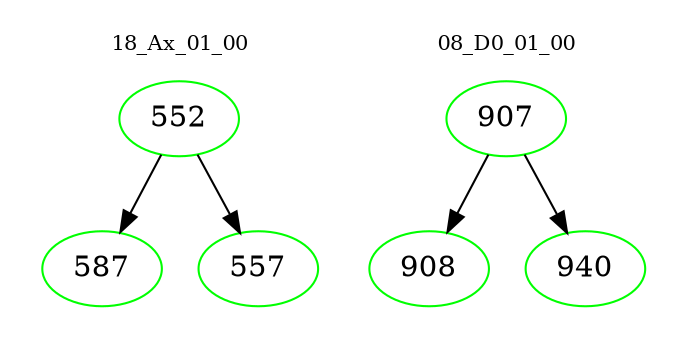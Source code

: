digraph{
subgraph cluster_0 {
color = white
label = "18_Ax_01_00";
fontsize=10;
T0_552 [label="552", color="green"]
T0_552 -> T0_587 [color="black"]
T0_587 [label="587", color="green"]
T0_552 -> T0_557 [color="black"]
T0_557 [label="557", color="green"]
}
subgraph cluster_1 {
color = white
label = "08_D0_01_00";
fontsize=10;
T1_907 [label="907", color="green"]
T1_907 -> T1_908 [color="black"]
T1_908 [label="908", color="green"]
T1_907 -> T1_940 [color="black"]
T1_940 [label="940", color="green"]
}
}
